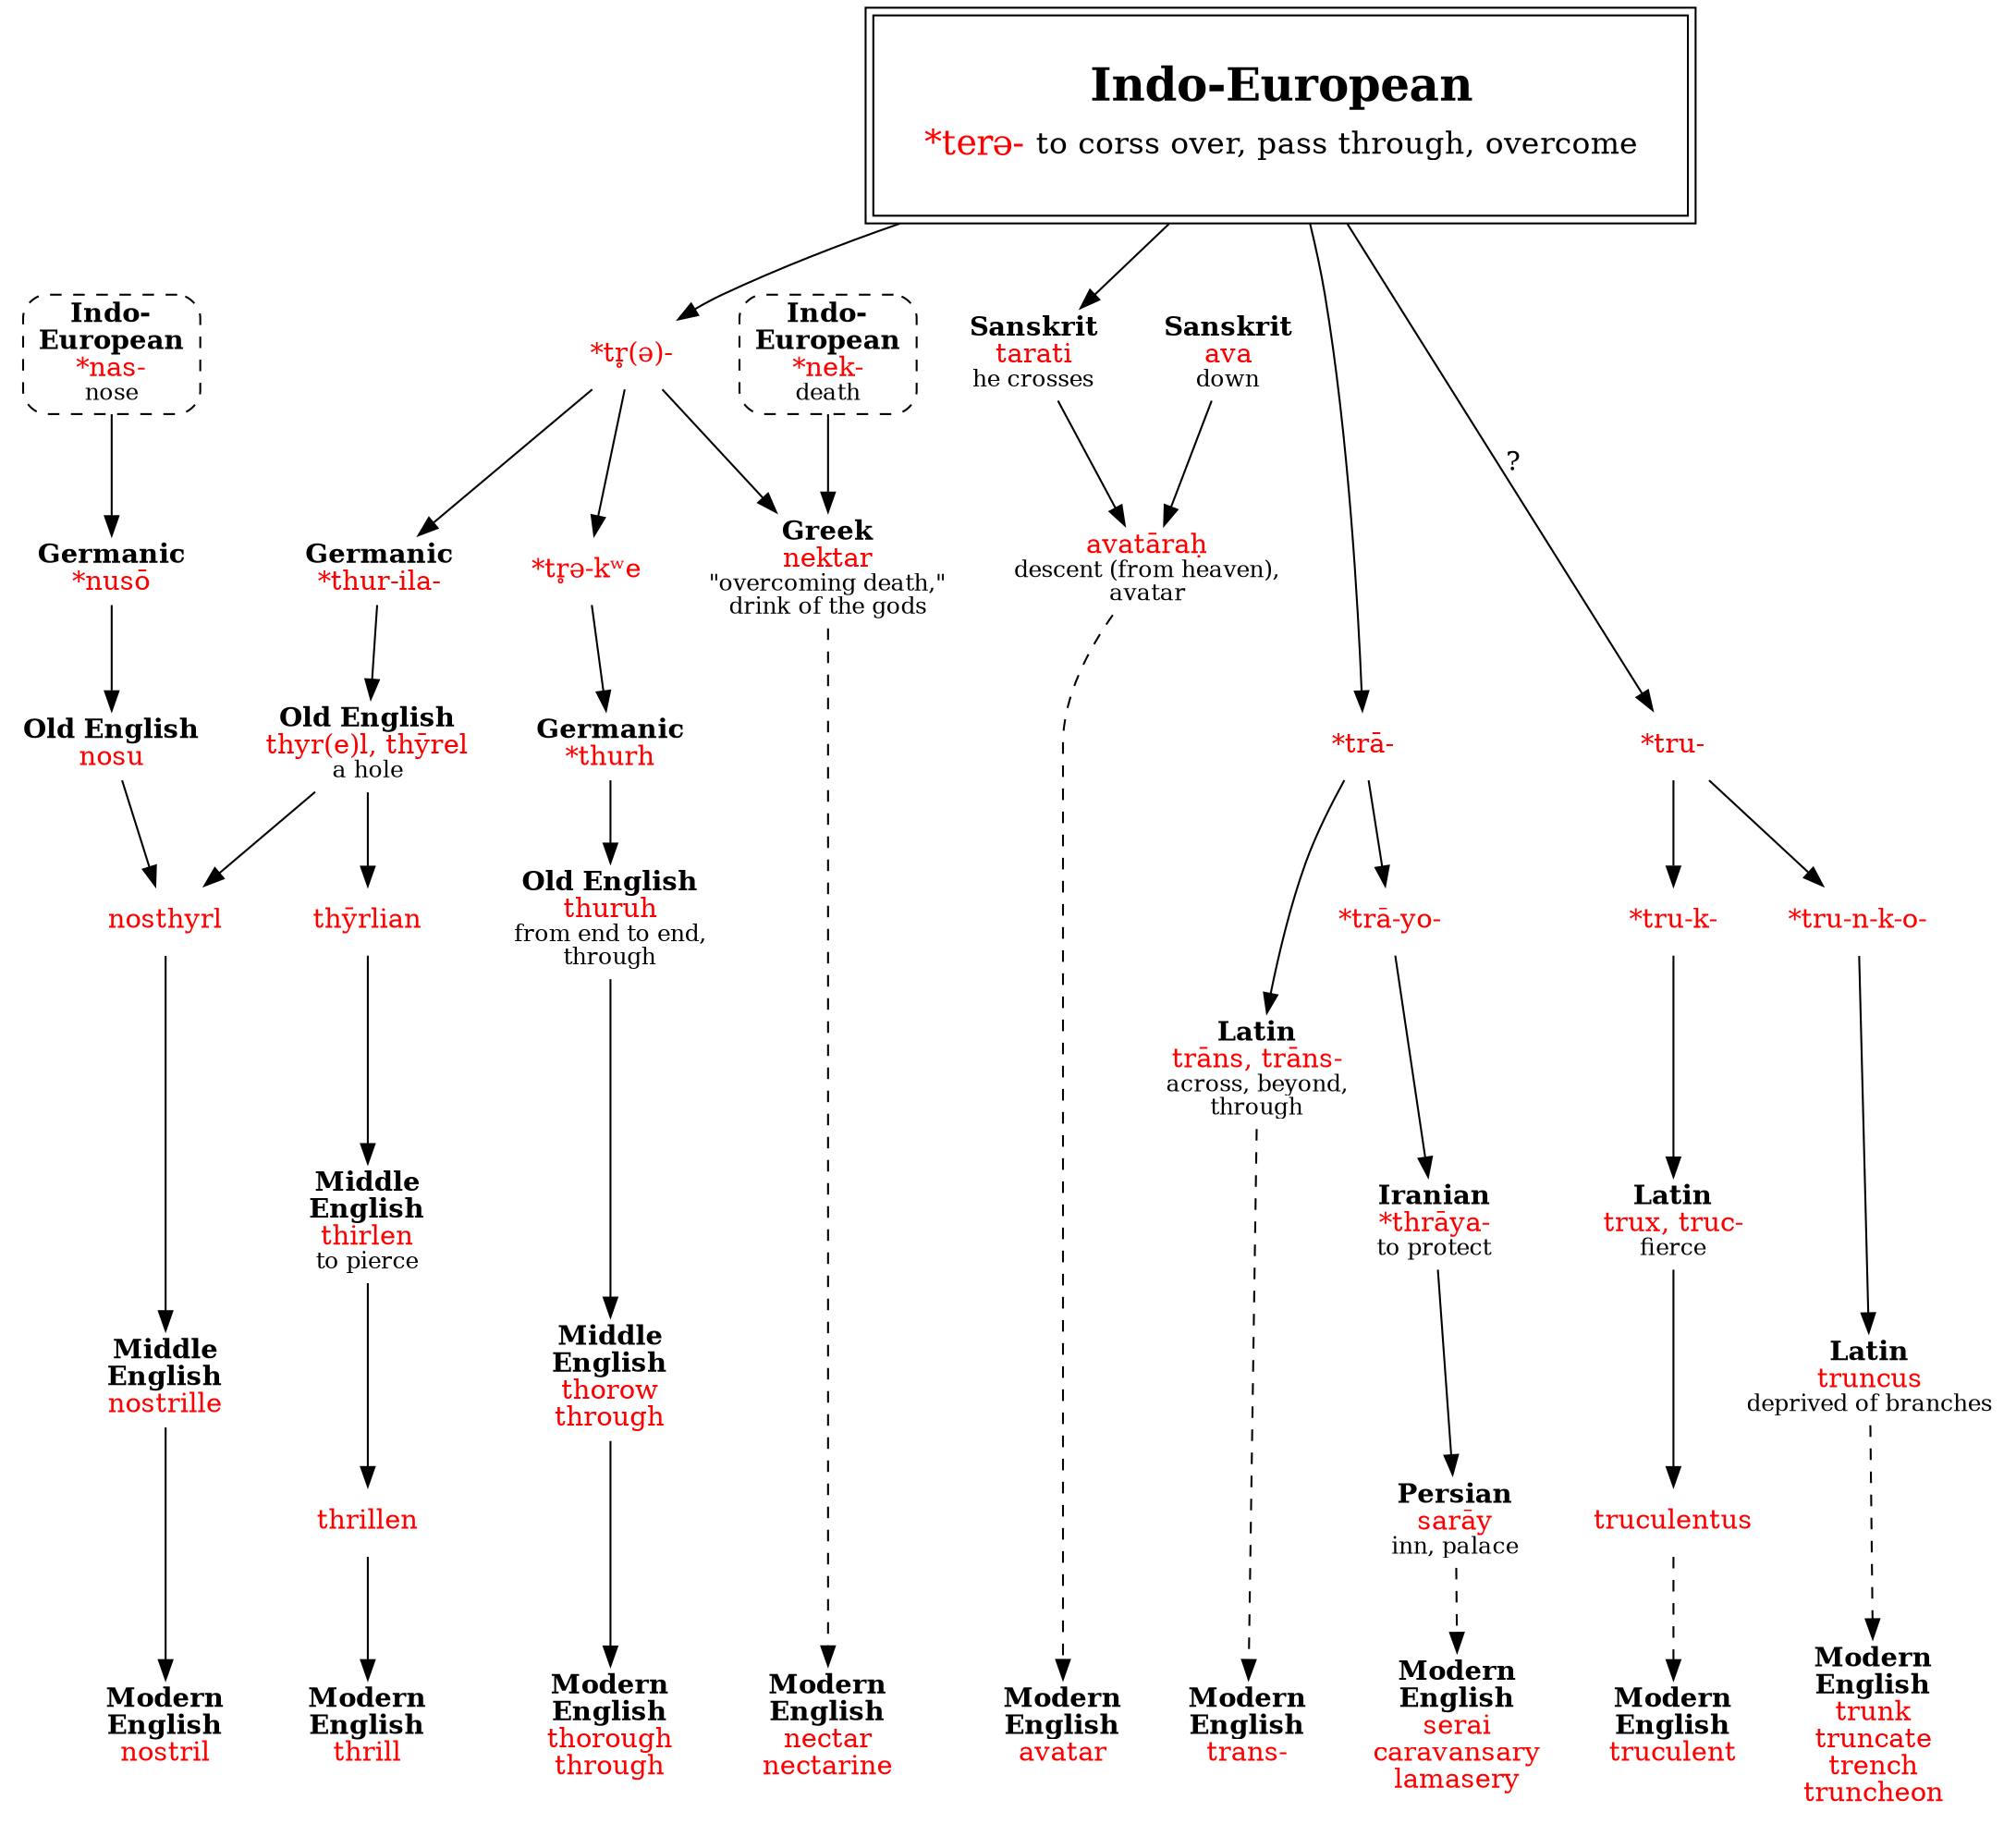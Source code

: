 strict digraph {
/* sources: */
node [shape=none]

tereIE [label=<<table border="0"><tr><td colspan="2"><font point-size="24"><b>Indo-European</b></font></td></tr><tr><td><font point-size="18" color="red">*terə-</font></td><td><font point-size="16">to corss over, pass through, overcome</font></td></tr></table>> tooltip="Indo-European \"*terə-\" to corss over, pass through, overcome" shape=box peripheries=2 margin=.3]

// thrill
treIE [label=<<font color="red">*tr̥(ə)-</font>>]
thurilaGmc [label=<<b>Germanic</b><br/><font color="red">*thur-ila-</font>>]
thyrelOE [label=<<b>Old English</b><br/><font color="red">thyr(e)l, thȳrel</font><br/><font point-size="12">a hole</font>>]
thyrlianOE [label=<<font color="red">thȳrlian</font>>]
thirlenME [label=<<b>Middle<br/>English</b><br/><font color="red">thirlen</font><br/><font point-size="12">to pierce</font>>]
thrillenME [label=<<font color="red">thrillen</font>>]
thrill [label=<<b>Modern<br/>English</b><br/><font color="red">thrill</font>>]
tereIE -> treIE -> thurilaGmc -> thyrelOE -> thyrlianOE -> thirlenME -> thrillenME -> thrill

// nostril
nasIE [label=<<b>Indo-<br/>European</b><br/><font color="red">*nas-</font><br/><font point-size="12">nose</font>> shape=box style="dashed,rounded" URL="nas-nose.svg"]
nusoGmc [label=<<b>Germanic</b><br/><font color="red">*nusō</font>>]
nosuOE [label=<<b>Old English</b><br/><font color="red">nosu</font>>]
nosthyrlOE [label=<<font color="red">nosthyrl</font>>]
nostrilleME [label=<<b>Middle<br/>English</b><br/><font color="red">nostrille</font>>]
nostril [label=<<b>Modern<br/>English</b><br/><font color="red">nostril</font>>]
nasIE -> nusoGmc -> nosuOE
{ nosuOE thyrelOE } -> nosthyrlOE -> nostrilleME -> nostril

// thorough, through
trekweIE [label=<<font color="red">*tr̥ə-kʷe</font>>]
thurhGmc [label=<<b>Germanic</b><br/><font color="red">*thurh</font>>]
thuruhOE [label=<<b>Old English</b><br/><font color="red">thuruh</font><br/><font point-size="12">from end to end,<br/>through</font>>]
thorowME [label=<<b>Middle<br/>English</b><br/><font color="red">thorow<br/>through</font>>]
thorough [label=<<b>Modern<br/>English</b><br/><font color="red">thorough<br/>through</font>>]
treIE -> trekweIE -> thurhGmc -> thuruhOE -> thorowME -> thorough

// nectar
nekIE [label=<<b>Indo-<br/>European</b><br/><font color="red">*nek-</font><br/><font point-size="12">death</font>> shape=box style="dashed,rounded" URL="nek-death.svg"]
nektarGk [label=<<b>Greek</b><br/><font color="red">nektar</font><br/><font point-size="12">"overcoming death,"<br/>drink of the gods</font>>]
nectar [label=<<b>Modern<br/>English</b><br/><font color="red">nectar<br/>nectarine</font>>]
{ nekIE treIE } -> nektarGk
nektarGk -> nectar [style=dashed]

// avatar
taratiSk [label=<<b>Sanskrit</b><br/><font color="red">tarati</font><br/><font point-size="12">he crosses</font>>]
avaSk [label=<<b>Sanskrit</b><br/><font color="red">ava</font><br/><font point-size="12">down</font>>]
avatarahSk [label=<<font color="red">avatāraḥ</font><br/><font point-size="12">descent (from heaven),<br/>avatar</font>>]
avatar [label=<<b>Modern<br/>English</b><br/><font color="red">avatar</font>>]
tereIE -> taratiSk
{ avaSk taratiSk } -> avatarahSk
avatarahSk -> avatar [style=dashed]

// trans-
traIE [label=<<font color="red">*trā-</font>>]
transL [label=<<b>Latin</b><br/><font color="red">trāns, trāns-</font><br/><font point-size="12">across, beyond,<br/>through</font>>]
trans [label=<<b>Modern<br/>English</b><br/><font color="red">trans-</font>>]
tereIE -> traIE -> transL
transL -> trans [style=dashed]

// serai, caravansary, lamasery
trayoIE [label=<<font color="red">*trā-yo-</font>>]
thrayaIr [label=<<b>Iranian</b><br/><font color="red">*thrāya-</font><br/><font point-size="12">to protect</font>>]
sarayP [label=<<b>Persian</b><br/><font color="red">sarāy</font><br/><font point-size="12">inn, palace</font>>]
// sarayT [label=<<b>Turkish</b><br/><font color="red">saray</font><br/><font point-size="12">palace</font>>]
serai [label=<<b>Modern<br/>English</b><br/><font color="red">serai<br/>caravansary<br/>lamasery</font>>]
traIE -> trayoIE -> thrayaIr -> sarayP
sarayP -> serai [style=dashed]

// truculent
truIE [label=<<font color="red">*tru-</font>>]
trukIE [label=<<font color="red">*tru-k-</font>>]
truxL [label=<<b>Latin</b><br/><font color="red">trux, truc-</font><br/><font point-size="12">fierce</font>>]
truculentusL [label=<<font color="red">truculentus</font>>]
truculent [label=<<b>Modern<br/>English</b><br/><font color="red">truculent</font>>]
tereIE -> truIE [label="?"]
truIE -> trukIE -> truxL -> truculentusL
truculentusL -> truculent [style=dashed]

// trunk
trunkoIE [label=<<font color="red">*tru-n-k-o-</font>>]
truncusL [label=<<b>Latin</b><br/><font color="red">truncus</font><br/><font point-size="12">deprived of branches</font>>]
trunk [label=<<b>Modern<br/>English</b><br/><font color="red">trunk<br/>truncate<br/>trench<br/>truncheon</font>>]
truIE -> trunkoIE -> truncusL
truncusL -> trunk [style=dashed]

{ rank=sink thrill nostril thorough nectar avatar trans serai truculent trunk }
{ rank=same nasIE nekIE }
}